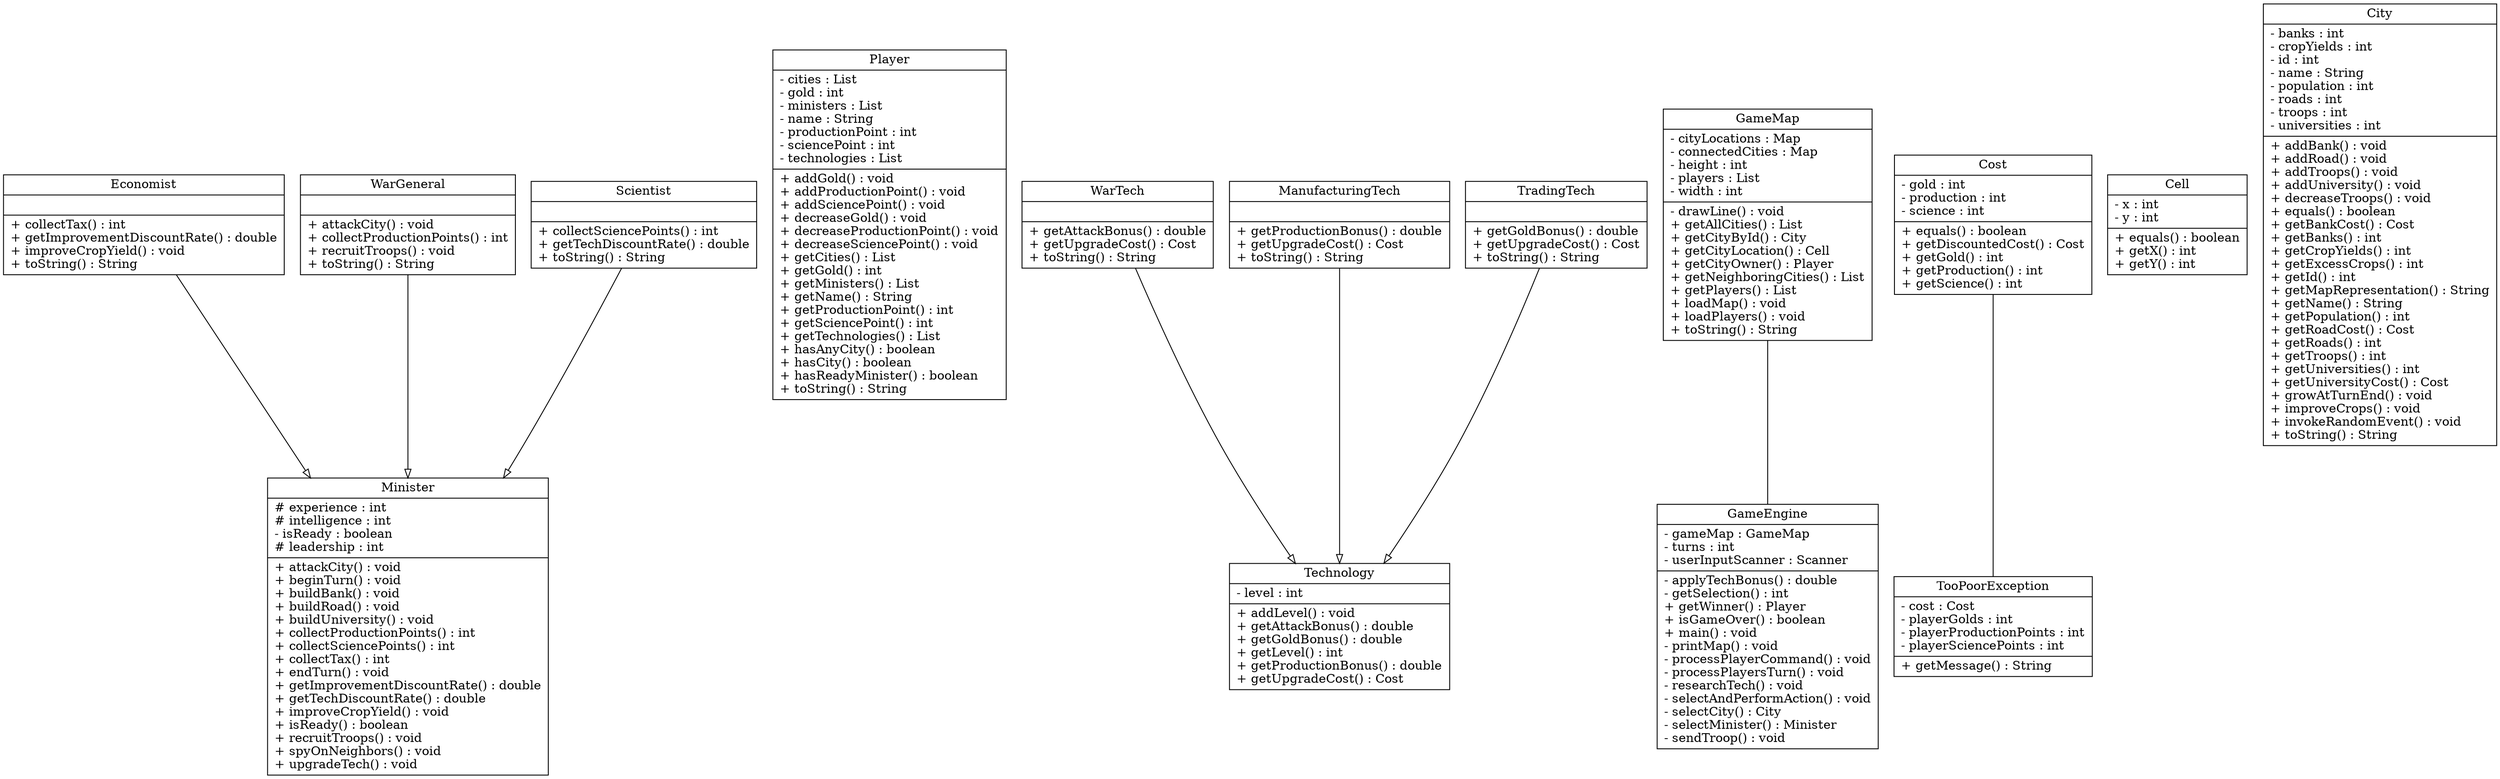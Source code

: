 digraph G {
n8 [label="{Minister|# experience : int\l# intelligence : int\l- isReady : boolean\l# leadership : int\l|+ attackCity() : void\l+ beginTurn() : void\l+ buildBank() : void\l+ buildRoad() : void\l+ buildUniversity() : void\l+ collectProductionPoints() : int\l+ collectSciencePoints() : int\l+ collectTax() : int\l+ endTurn() : void\l+ getImprovementDiscountRate() : double\l+ getTechDiscountRate() : double\l+ improveCropYield() : void\l+ isReady() : boolean\l+ recruitTroops() : void\l+ spyOnNeighbors() : void\l+ upgradeTech() : void\l}" style=filled fillcolor="#ffffff" shape="record"];
n9 [label="{Player|- cities : List\l- gold : int\l- ministers : List\l- name : String\l- productionPoint : int\l- sciencePoint : int\l- technologies : List\l|+ addGold() : void\l+ addProductionPoint() : void\l+ addSciencePoint() : void\l+ decreaseGold() : void\l+ decreaseProductionPoint() : void\l+ decreaseSciencePoint() : void\l+ getCities() : List\l+ getGold() : int\l+ getMinisters() : List\l+ getName() : String\l+ getProductionPoint() : int\l+ getSciencePoint() : int\l+ getTechnologies() : List\l+ hasAnyCity() : boolean\l+ hasCity() : boolean\l+ hasReadyMinister() : boolean\l+ toString() : String\l}" style=filled fillcolor="#ffffff" shape="record"];
n15 [label="{WarTech||+ getAttackBonus() : double\l+ getUpgradeCost() : Cost\l+ toString() : String\l}" style=filled fillcolor="#ffffff" shape="record"];
n5 [label="{GameEngine|- gameMap : GameMap\l- turns : int\l- userInputScanner : Scanner\l|- applyTechBonus() : double\l- getSelection() : int\l+ getWinner() : Player\l+ isGameOver() : boolean\l+ main() : void\l- printMap() : void\l- processPlayerCommand() : void\l- processPlayersTurn() : void\l- researchTech() : void\l- selectAndPerformAction() : void\l- selectCity() : City\l- selectMinister() : Minister\l- sendTroop() : void\l}" style=filled fillcolor="#ffffff" shape="record"];
n6 [label="{GameMap|- cityLocations : Map\l- connectedCities : Map\l- height : int\l- players : List\l- width : int\l|- drawLine() : void\l+ getAllCities() : List\l+ getCityById() : City\l+ getCityLocation() : Cell\l+ getCityOwner() : Player\l+ getNeighboringCities() : List\l+ getPlayers() : List\l+ loadMap() : void\l+ loadPlayers() : void\l+ toString() : String\l}" style=filled fillcolor="#ffffff" shape="record"];
n7 [label="{ManufacturingTech||+ getProductionBonus() : double\l+ getUpgradeCost() : Cost\l+ toString() : String\l}" style=filled fillcolor="#ffffff" shape="record"];
n12 [label="{TooPoorException|- cost : Cost\l- playerGolds : int\l- playerProductionPoints : int\l- playerSciencePoints : int\l|+ getMessage() : String\l}" style=filled fillcolor="#ffffff" shape="record"];
n3 [label="{Cost|- gold : int\l- production : int\l- science : int\l|+ equals() : boolean\l+ getDiscountedCost() : Cost\l+ getGold() : int\l+ getProduction() : int\l+ getScience() : int\l}" style=filled fillcolor="#ffffff" shape="record"];
n4 [label="{Economist||+ collectTax() : int\l+ getImprovementDiscountRate() : double\l+ improveCropYield() : void\l+ toString() : String\l}" style=filled fillcolor="#ffffff" shape="record"];
n14 [label="{WarGeneral||+ attackCity() : void\l+ collectProductionPoints() : int\l+ recruitTroops() : void\l+ toString() : String\l}" style=filled fillcolor="#ffffff" shape="record"];
n1 [label="{Cell|- x : int\l- y : int\l|+ equals() : boolean\l+ getX() : int\l+ getY() : int\l}" style=filled fillcolor="#ffffff" shape="record"];
n2 [label="{City|- banks : int\l- cropYields : int\l- id : int\l- name : String\l- population : int\l- roads : int\l- troops : int\l- universities : int\l|+ addBank() : void\l+ addRoad() : void\l+ addTroops() : void\l+ addUniversity() : void\l+ decreaseTroops() : void\l+ equals() : boolean\l+ getBankCost() : Cost\l+ getBanks() : int\l+ getCropYields() : int\l+ getExcessCrops() : int\l+ getId() : int\l+ getMapRepresentation() : String\l+ getName() : String\l+ getPopulation() : int\l+ getRoadCost() : Cost\l+ getRoads() : int\l+ getTroops() : int\l+ getUniversities() : int\l+ getUniversityCost() : Cost\l+ growAtTurnEnd() : void\l+ improveCrops() : void\l+ invokeRandomEvent() : void\l+ toString() : String\l}" style=filled fillcolor="#ffffff" shape="record"];
n10 [label="{Scientist||+ collectSciencePoints() : int\l+ getTechDiscountRate() : double\l+ toString() : String\l}" style=filled fillcolor="#ffffff" shape="record"];
n11 [label="{Technology|- level : int\l|+ addLevel() : void\l+ getAttackBonus() : double\l+ getGoldBonus() : double\l+ getLevel() : int\l+ getProductionBonus() : double\l+ getUpgradeCost() : Cost\l}" style=filled fillcolor="#ffffff" shape="record"];
n13 [label="{TradingTech||+ getGoldBonus() : double\l+ getUpgradeCost() : Cost\l+ toString() : String\l}" style=filled fillcolor="#ffffff" shape="record"];
n3 -> n12 [arrowhead="none"];
n6 -> n5 [arrowhead="none"];
{ n10 n14 n4 } -> n8 [arrowhead="empty"];
{ n13 n15 n7 } -> n11 [arrowhead="empty"];
}
